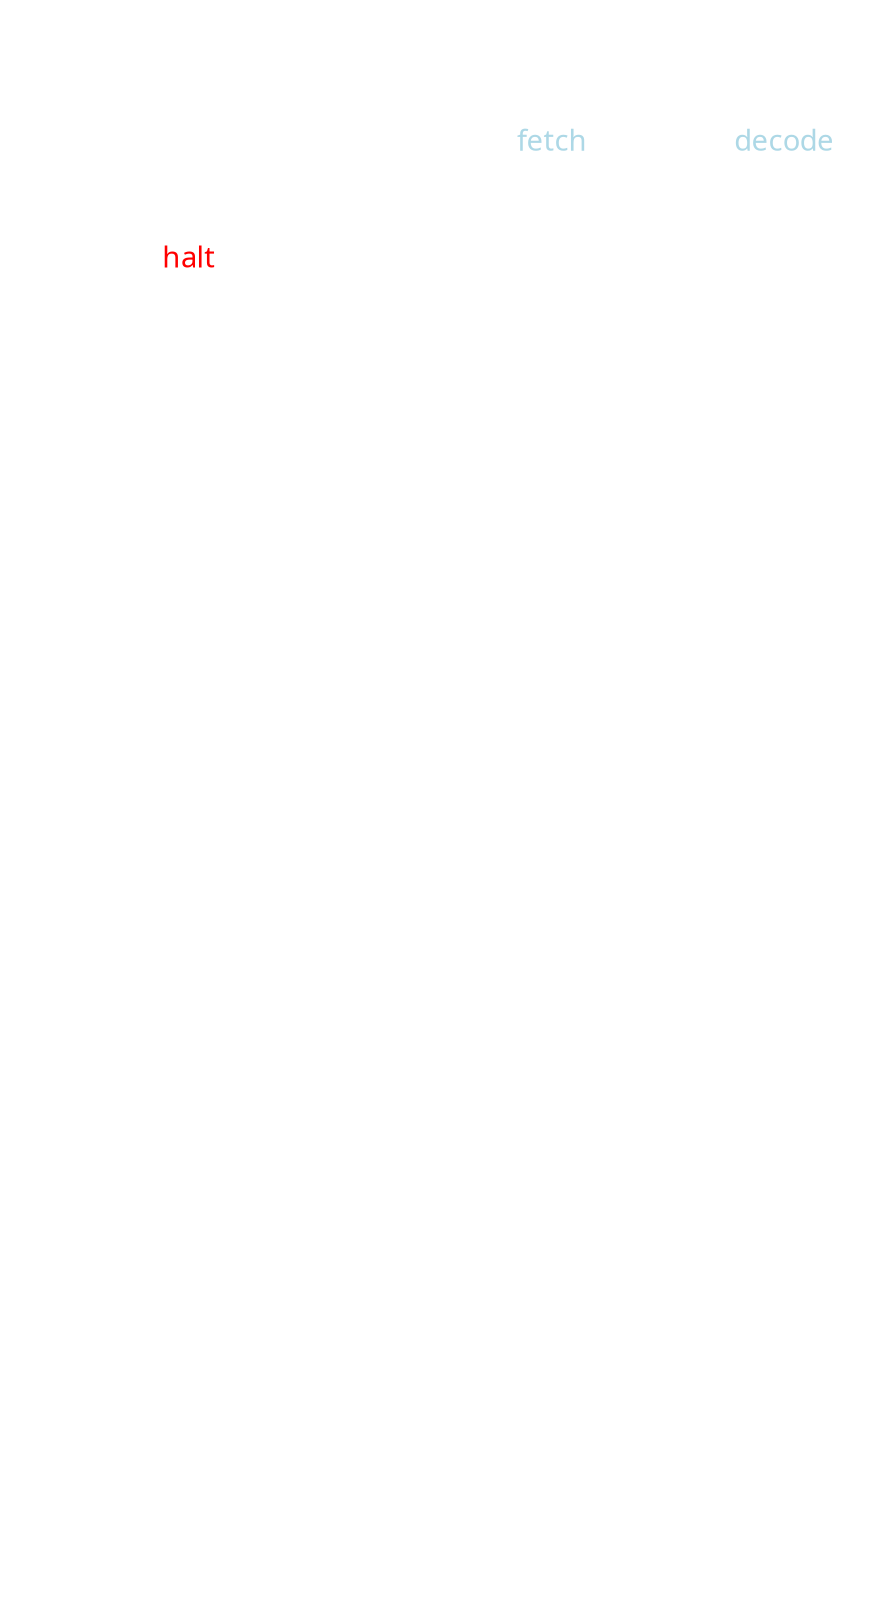 digraph G {
  rankdir = "LR";
  compound = "true";
  bgcolor = "transparent";
  graph [fontname = "Handlee", fontcolor = "white", color = "white"];
  node [fontname = "Handlee", fontcolor = "white", color = "white"];
  edge [fontname = "Handlee", fontcolor = "white", color = "white"];

  idle [shape = "Mcircle"];
  fetch [fontcolor = "lightblue"]
  decode [fontcolor = "lightblue"]
  idle -> fetch [label = "EN=1"]
  fetch -> decode
  fetch -> idle [label = "EN=0"]
  
  halt [fontcolor = "red", shape = "doublecircle"]
  decode -> halt [label = "\\0", constraint = "false"]
  halt -> halt
  decode -> ex_ptr_inc [label = ">", constraint = "false"]
  decode -> ex_ptr_dec [label = "<", constraint = "false"]
  decode -> ex_val_inc [label = "+", constraint = false]
  decode -> ex_val_dec [label = "-", constraint = false]
  decode -> ex_print [label = ".", constraint = false]
  decode -> ex_read [label = ",", constraint = false]
  decode -> ex_wloop_beg [label = "[", constraint = false]
  decode -> ex_wloop_end [label = "]", constraint = false]
  decode -> ex_dloop_beg [label = "(", constraint = false]
  decode -> ex_dloop_end [label = ")", constraint = false]
  decode -> ex_noop [label = "", constraint = false]
  
  subgraph cluster_execution {
    ex_ptr_inc,
    ex_ptr_dec,
    ex_val_inc,
    ex_val_dec,
    ex_print,
    ex_read,
    ex_wloop_beg,
    ex_wloop_end,
    ex_dloop_beg,
    ex_dloop_end,
    ex_noop
  }
  
  ex_noop -> fetch [ltail = "cluster_execution"]
}

